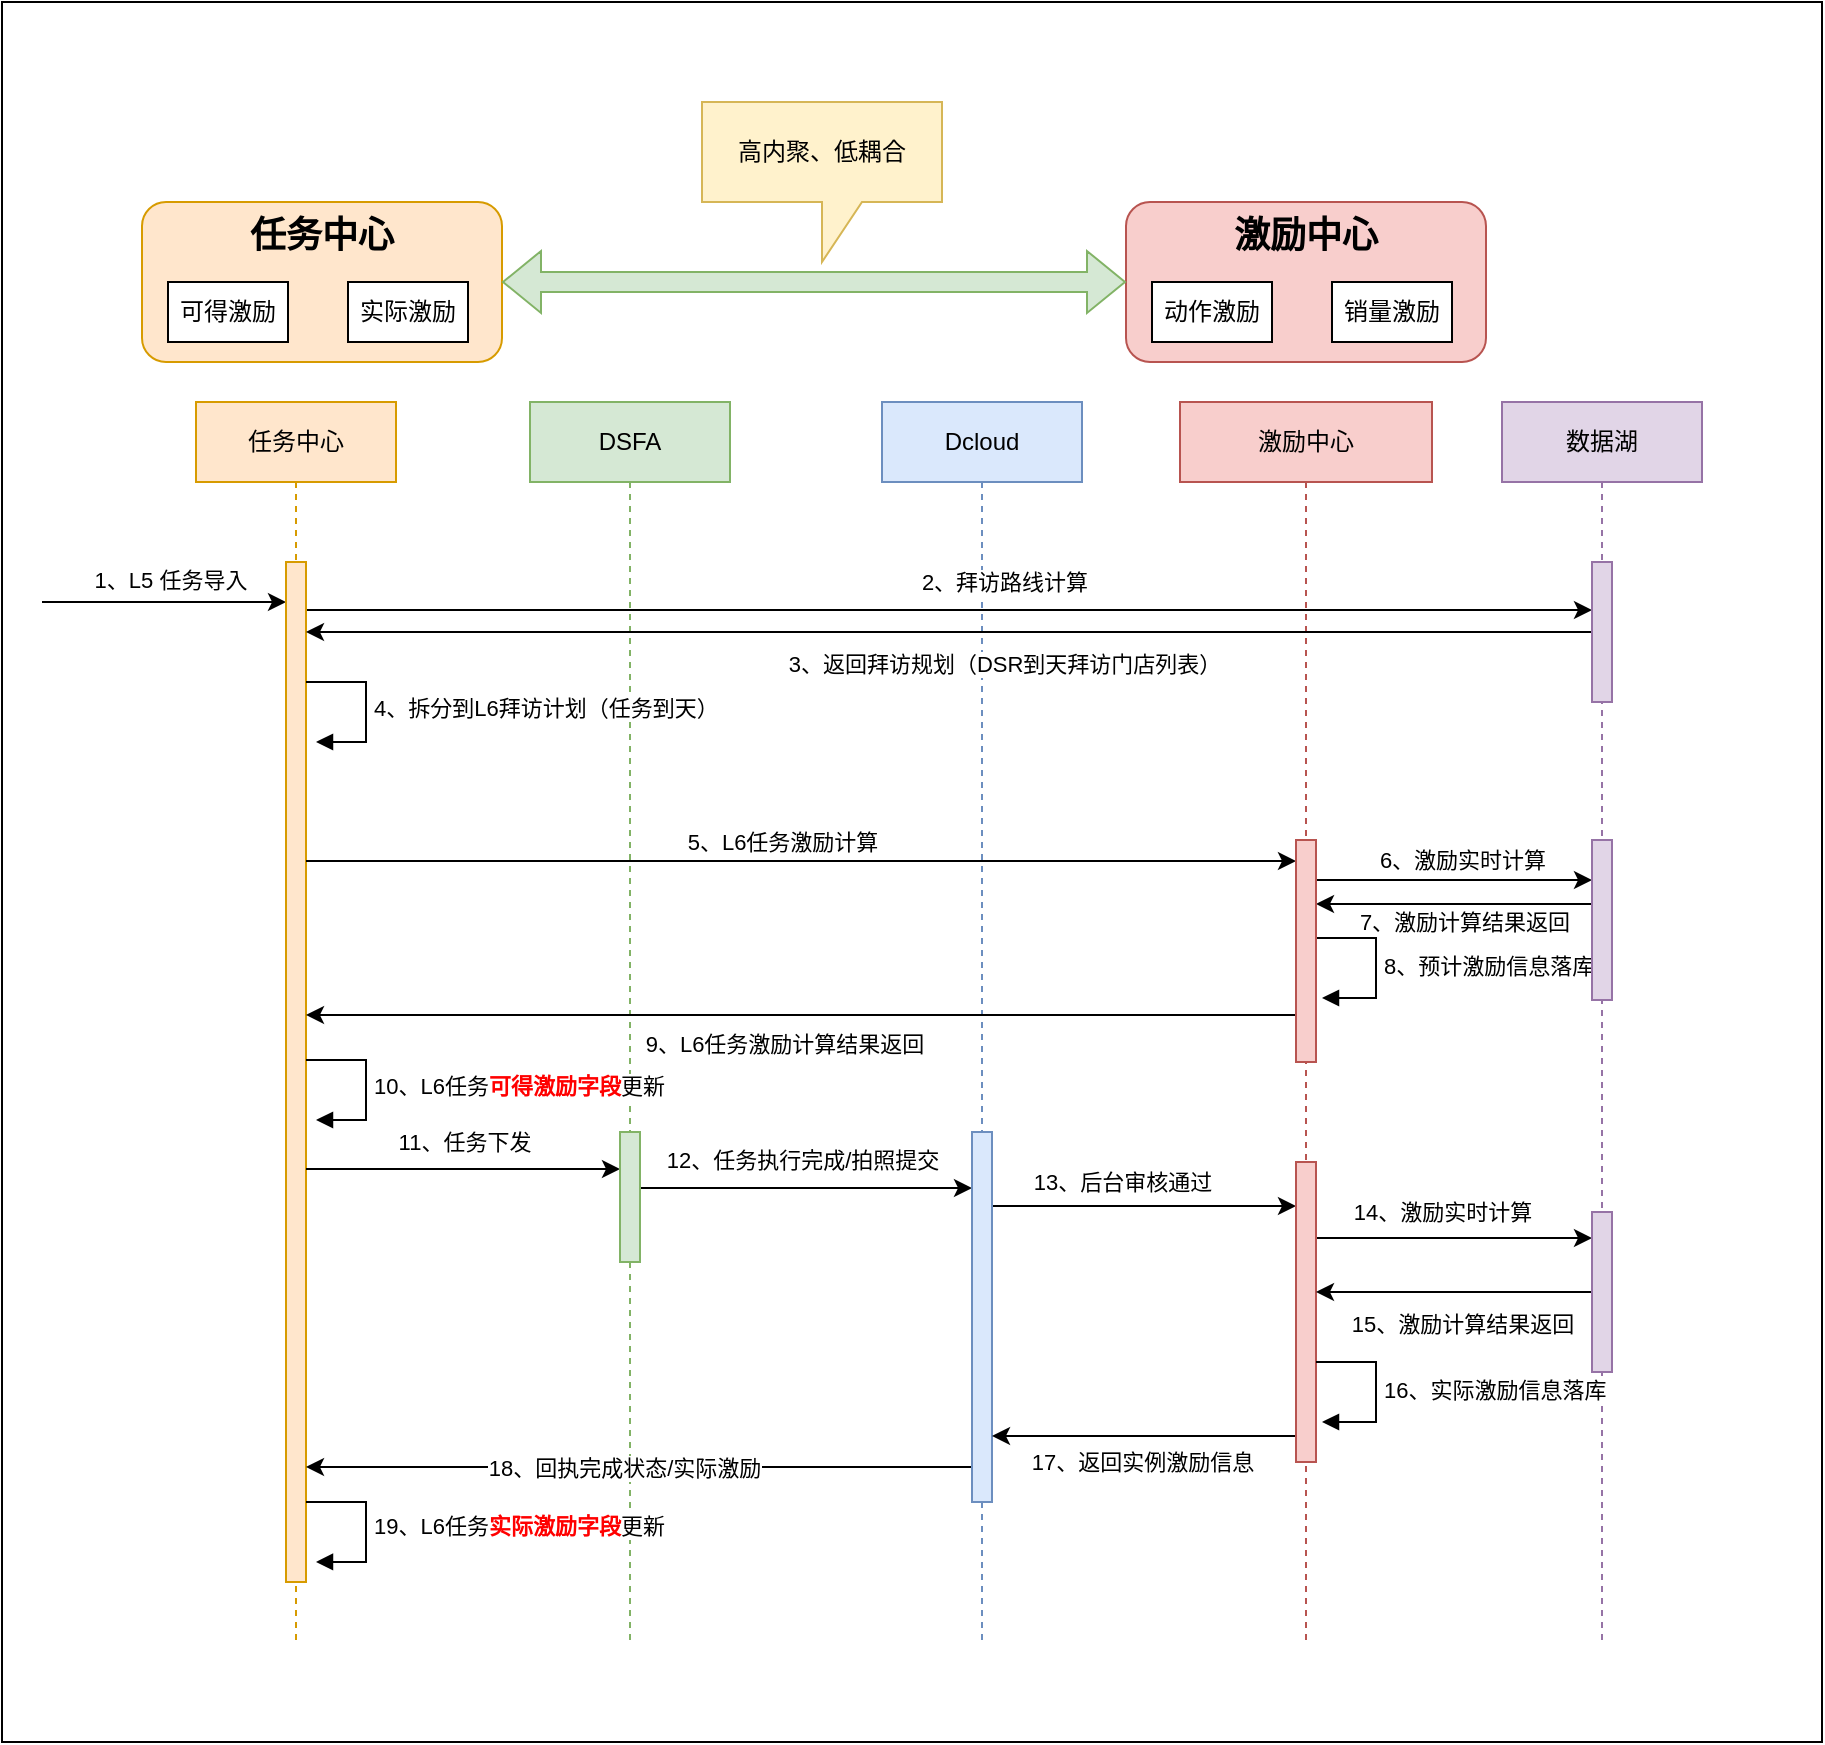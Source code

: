 <mxfile version="25.0.3">
  <diagram name="第 1 页" id="QtLcYjfqMq8RCf72X1yj">
    <mxGraphModel dx="1578" dy="2141" grid="1" gridSize="10" guides="1" tooltips="1" connect="1" arrows="1" fold="1" page="1" pageScale="1" pageWidth="827" pageHeight="1169" math="0" shadow="0">
      <root>
        <mxCell id="0" />
        <mxCell id="1" parent="0" />
        <mxCell id="hBJYv0mAiT1ot96n30vC-152" value="" style="rounded=0;whiteSpace=wrap;html=1;" vertex="1" parent="1">
          <mxGeometry x="150" y="-100" width="910" height="870" as="geometry" />
        </mxCell>
        <mxCell id="hBJYv0mAiT1ot96n30vC-143" value="" style="group" vertex="1" connectable="0" parent="1">
          <mxGeometry x="247" y="100" width="753" height="620" as="geometry" />
        </mxCell>
        <mxCell id="hBJYv0mAiT1ot96n30vC-29" value="数据湖" style="shape=umlLifeline;perimeter=lifelinePerimeter;whiteSpace=wrap;html=1;container=1;dropTarget=0;collapsible=0;recursiveResize=0;outlineConnect=0;portConstraint=eastwest;newEdgeStyle={&quot;curved&quot;:0,&quot;rounded&quot;:0};movable=1;resizable=1;rotatable=1;deletable=1;editable=1;locked=0;connectable=1;fillColor=#e1d5e7;strokeColor=#9673a6;" vertex="1" parent="hBJYv0mAiT1ot96n30vC-143">
          <mxGeometry x="653" width="100" height="620" as="geometry" />
        </mxCell>
        <mxCell id="hBJYv0mAiT1ot96n30vC-30" value="激励中心" style="shape=umlLifeline;perimeter=lifelinePerimeter;whiteSpace=wrap;html=1;container=1;dropTarget=0;collapsible=0;recursiveResize=0;outlineConnect=0;portConstraint=eastwest;newEdgeStyle={&quot;curved&quot;:0,&quot;rounded&quot;:0};movable=1;resizable=1;rotatable=1;deletable=1;editable=1;locked=0;connectable=1;fillColor=#f8cecc;strokeColor=#b85450;" vertex="1" parent="hBJYv0mAiT1ot96n30vC-143">
          <mxGeometry x="492" width="126" height="620" as="geometry" />
        </mxCell>
        <mxCell id="hBJYv0mAiT1ot96n30vC-31" value="任务中心" style="shape=umlLifeline;perimeter=lifelinePerimeter;whiteSpace=wrap;html=1;container=1;dropTarget=0;collapsible=0;recursiveResize=0;outlineConnect=0;portConstraint=eastwest;newEdgeStyle={&quot;curved&quot;:0,&quot;rounded&quot;:0};movable=1;resizable=1;rotatable=1;deletable=1;editable=1;locked=0;connectable=1;fillColor=#ffe6cc;strokeColor=#d79b00;" vertex="1" parent="hBJYv0mAiT1ot96n30vC-143">
          <mxGeometry width="100" height="620" as="geometry" />
        </mxCell>
        <mxCell id="hBJYv0mAiT1ot96n30vC-57" value="DSFA" style="shape=umlLifeline;perimeter=lifelinePerimeter;whiteSpace=wrap;html=1;container=1;dropTarget=0;collapsible=0;recursiveResize=0;outlineConnect=0;portConstraint=eastwest;newEdgeStyle={&quot;curved&quot;:0,&quot;rounded&quot;:0};movable=1;resizable=1;rotatable=1;deletable=1;editable=1;locked=0;connectable=1;fillColor=#d5e8d4;strokeColor=#82b366;" vertex="1" parent="hBJYv0mAiT1ot96n30vC-143">
          <mxGeometry x="167" width="100" height="620" as="geometry" />
        </mxCell>
        <mxCell id="hBJYv0mAiT1ot96n30vC-97" value="Dcloud" style="shape=umlLifeline;perimeter=lifelinePerimeter;whiteSpace=wrap;html=1;container=1;dropTarget=0;collapsible=0;recursiveResize=0;outlineConnect=0;portConstraint=eastwest;newEdgeStyle={&quot;curved&quot;:0,&quot;rounded&quot;:0};movable=1;resizable=1;rotatable=1;deletable=1;editable=1;locked=0;connectable=1;fillColor=#dae8fc;strokeColor=#6c8ebf;" vertex="1" parent="hBJYv0mAiT1ot96n30vC-143">
          <mxGeometry x="343" width="100" height="620" as="geometry" />
        </mxCell>
        <mxCell id="hBJYv0mAiT1ot96n30vC-43" value="" style="edgeStyle=orthogonalEdgeStyle;rounded=0;orthogonalLoop=1;jettySize=auto;html=1;curved=0;movable=1;resizable=1;rotatable=1;deletable=1;editable=1;locked=0;connectable=1;" edge="1" parent="1">
          <mxGeometry relative="1" as="geometry">
            <mxPoint x="170" y="200" as="sourcePoint" />
            <mxPoint x="292" y="200" as="targetPoint" />
          </mxGeometry>
        </mxCell>
        <mxCell id="hBJYv0mAiT1ot96n30vC-44" value="1、L5 任务导入" style="edgeLabel;html=1;align=center;verticalAlign=middle;resizable=1;points=[];movable=1;rotatable=1;deletable=1;editable=1;locked=0;connectable=1;" vertex="1" connectable="0" parent="hBJYv0mAiT1ot96n30vC-43">
          <mxGeometry x="-0.193" y="1" relative="1" as="geometry">
            <mxPoint x="15" y="-10" as="offset" />
          </mxGeometry>
        </mxCell>
        <mxCell id="hBJYv0mAiT1ot96n30vC-99" value="" style="edgeStyle=orthogonalEdgeStyle;rounded=0;orthogonalLoop=1;jettySize=auto;html=1;curved=0;movable=1;resizable=1;rotatable=1;deletable=1;editable=1;locked=0;connectable=1;" edge="1" parent="1">
          <mxGeometry relative="1" as="geometry">
            <mxPoint x="302" y="204" as="sourcePoint" />
            <mxPoint x="945" y="204" as="targetPoint" />
          </mxGeometry>
        </mxCell>
        <mxCell id="hBJYv0mAiT1ot96n30vC-100" value="2、拜访路线计算" style="edgeLabel;html=1;align=center;verticalAlign=middle;resizable=1;points=[];movable=1;rotatable=1;deletable=1;editable=1;locked=0;connectable=1;" vertex="1" connectable="0" parent="hBJYv0mAiT1ot96n30vC-99">
          <mxGeometry x="0.084" y="1" relative="1" as="geometry">
            <mxPoint y="-13" as="offset" />
          </mxGeometry>
        </mxCell>
        <mxCell id="hBJYv0mAiT1ot96n30vC-42" value="" style="html=1;points=[[0,0,0,0,5],[0,1,0,0,-5],[1,0,0,0,5],[1,1,0,0,-5]];perimeter=orthogonalPerimeter;outlineConnect=0;targetShapes=umlLifeline;portConstraint=eastwest;newEdgeStyle={&quot;curved&quot;:0,&quot;rounded&quot;:0};movable=1;resizable=1;rotatable=1;deletable=1;editable=1;locked=0;connectable=1;fillColor=#ffe6cc;strokeColor=#d79b00;" vertex="1" parent="1">
          <mxGeometry x="292" y="180" width="10" height="510" as="geometry" />
        </mxCell>
        <mxCell id="hBJYv0mAiT1ot96n30vC-107" value="" style="edgeStyle=orthogonalEdgeStyle;rounded=0;orthogonalLoop=1;jettySize=auto;html=1;curved=0;movable=1;resizable=1;rotatable=1;deletable=1;editable=1;locked=0;connectable=1;" edge="1" parent="1">
          <mxGeometry relative="1" as="geometry">
            <mxPoint x="807" y="339" as="sourcePoint" />
            <mxPoint x="945" y="339" as="targetPoint" />
          </mxGeometry>
        </mxCell>
        <mxCell id="hBJYv0mAiT1ot96n30vC-108" value="6、激励实时计算" style="edgeLabel;html=1;align=center;verticalAlign=middle;resizable=1;points=[];movable=1;rotatable=1;deletable=1;editable=1;locked=0;connectable=1;" vertex="1" connectable="0" parent="hBJYv0mAiT1ot96n30vC-107">
          <mxGeometry x="-0.012" y="-1" relative="1" as="geometry">
            <mxPoint x="5" y="-11" as="offset" />
          </mxGeometry>
        </mxCell>
        <mxCell id="hBJYv0mAiT1ot96n30vC-72" value="8、预计激励信息落库" style="html=1;align=left;spacingLeft=2;endArrow=block;rounded=0;edgeStyle=orthogonalEdgeStyle;curved=0;rounded=0;movable=1;resizable=1;rotatable=1;deletable=1;editable=1;locked=0;connectable=1;" edge="1" parent="1">
          <mxGeometry x="-0.003" relative="1" as="geometry">
            <mxPoint x="807" y="368" as="sourcePoint" />
            <Array as="points">
              <mxPoint x="837" y="398" />
            </Array>
            <mxPoint x="810" y="398" as="targetPoint" />
            <mxPoint as="offset" />
          </mxGeometry>
        </mxCell>
        <mxCell id="hBJYv0mAiT1ot96n30vC-74" value="10、L6任务&lt;b&gt;&lt;font color=&quot;#ff0000&quot;&gt;可得激励字段&lt;/font&gt;&lt;/b&gt;更新" style="html=1;align=left;spacingLeft=2;endArrow=block;rounded=0;edgeStyle=orthogonalEdgeStyle;curved=0;rounded=0;movable=1;resizable=1;rotatable=1;deletable=1;editable=1;locked=0;connectable=1;" edge="1" parent="1">
          <mxGeometry x="-0.003" relative="1" as="geometry">
            <mxPoint x="302" y="429" as="sourcePoint" />
            <Array as="points">
              <mxPoint x="332" y="459" />
            </Array>
            <mxPoint x="307.0" y="459.0" as="targetPoint" />
            <mxPoint as="offset" />
          </mxGeometry>
        </mxCell>
        <mxCell id="hBJYv0mAiT1ot96n30vC-102" value="" style="edgeStyle=orthogonalEdgeStyle;rounded=0;orthogonalLoop=1;jettySize=auto;html=1;curved=0;movable=1;resizable=1;rotatable=1;deletable=1;editable=1;locked=0;connectable=1;" edge="1" parent="1" source="hBJYv0mAiT1ot96n30vC-77">
          <mxGeometry relative="1" as="geometry">
            <mxPoint x="302" y="215" as="targetPoint" />
          </mxGeometry>
        </mxCell>
        <mxCell id="hBJYv0mAiT1ot96n30vC-103" value="3、返回拜访规划（DSR到天拜访门店列表）" style="edgeLabel;html=1;align=center;verticalAlign=middle;resizable=1;points=[];movable=1;rotatable=1;deletable=1;editable=1;locked=0;connectable=1;" vertex="1" connectable="0" parent="hBJYv0mAiT1ot96n30vC-102">
          <mxGeometry x="0.032" y="-1" relative="1" as="geometry">
            <mxPoint x="37" y="16" as="offset" />
          </mxGeometry>
        </mxCell>
        <mxCell id="hBJYv0mAiT1ot96n30vC-77" value="" style="html=1;points=[[0,0,0,0,5],[0,1,0,0,-5],[1,0,0,0,5],[1,1,0,0,-5]];perimeter=orthogonalPerimeter;outlineConnect=0;targetShapes=umlLifeline;portConstraint=eastwest;newEdgeStyle={&quot;curved&quot;:0,&quot;rounded&quot;:0};movable=1;resizable=1;rotatable=1;deletable=1;editable=1;locked=0;connectable=1;fillColor=#e1d5e7;strokeColor=#9673a6;" vertex="1" parent="1">
          <mxGeometry x="945" y="180" width="10" height="70" as="geometry" />
        </mxCell>
        <mxCell id="hBJYv0mAiT1ot96n30vC-83" value="4、拆分到L6拜访计划（任务到天）" style="html=1;align=left;spacingLeft=2;endArrow=block;rounded=0;edgeStyle=orthogonalEdgeStyle;curved=0;rounded=0;movable=1;resizable=1;rotatable=1;deletable=1;editable=1;locked=0;connectable=1;" edge="1" parent="1">
          <mxGeometry relative="1" as="geometry">
            <mxPoint x="302" y="240" as="sourcePoint" />
            <Array as="points">
              <mxPoint x="332" y="270" />
            </Array>
            <mxPoint x="307.0" y="270.0" as="targetPoint" />
          </mxGeometry>
        </mxCell>
        <mxCell id="hBJYv0mAiT1ot96n30vC-90" value="" style="edgeStyle=orthogonalEdgeStyle;rounded=0;orthogonalLoop=1;jettySize=auto;html=1;curved=0;movable=1;resizable=1;rotatable=1;deletable=1;editable=1;locked=0;connectable=1;" edge="1" parent="1">
          <mxGeometry relative="1" as="geometry">
            <mxPoint x="302" y="483.5" as="sourcePoint" />
            <mxPoint x="459" y="483.5" as="targetPoint" />
          </mxGeometry>
        </mxCell>
        <mxCell id="hBJYv0mAiT1ot96n30vC-91" value="11、任务下发" style="edgeLabel;html=1;align=center;verticalAlign=middle;resizable=1;points=[];movable=1;rotatable=1;deletable=1;editable=1;locked=0;connectable=1;" vertex="1" connectable="0" parent="hBJYv0mAiT1ot96n30vC-90">
          <mxGeometry x="-0.18" y="1" relative="1" as="geometry">
            <mxPoint x="14" y="-13" as="offset" />
          </mxGeometry>
        </mxCell>
        <mxCell id="hBJYv0mAiT1ot96n30vC-116" value="" style="edgeStyle=orthogonalEdgeStyle;rounded=0;orthogonalLoop=1;jettySize=auto;html=1;curved=0;movable=1;resizable=1;rotatable=1;deletable=1;editable=1;locked=0;connectable=1;" edge="1" parent="1">
          <mxGeometry relative="1" as="geometry">
            <mxPoint x="302" y="329.5" as="sourcePoint" />
            <mxPoint x="797" y="329.5" as="targetPoint" />
          </mxGeometry>
        </mxCell>
        <mxCell id="hBJYv0mAiT1ot96n30vC-117" value="5、L6任务激励计算" style="edgeLabel;html=1;align=center;verticalAlign=middle;resizable=1;points=[];movable=1;rotatable=1;deletable=1;editable=1;locked=0;connectable=1;" vertex="1" connectable="0" parent="hBJYv0mAiT1ot96n30vC-116">
          <mxGeometry x="-0.058" y="2" relative="1" as="geometry">
            <mxPoint x="5" y="-8" as="offset" />
          </mxGeometry>
        </mxCell>
        <mxCell id="hBJYv0mAiT1ot96n30vC-122" value="" style="edgeStyle=orthogonalEdgeStyle;rounded=0;orthogonalLoop=1;jettySize=auto;html=1;curved=0;movable=1;resizable=1;rotatable=1;deletable=1;editable=1;locked=0;connectable=1;" edge="1" parent="1">
          <mxGeometry relative="1" as="geometry">
            <mxPoint x="469" y="493" as="sourcePoint" />
            <mxPoint x="635" y="493" as="targetPoint" />
          </mxGeometry>
        </mxCell>
        <mxCell id="hBJYv0mAiT1ot96n30vC-123" value="12、任务执行完成/拍照提交" style="edgeLabel;html=1;align=center;verticalAlign=middle;resizable=1;points=[];movable=1;rotatable=1;deletable=1;editable=1;locked=0;connectable=1;" vertex="1" connectable="0" parent="hBJYv0mAiT1ot96n30vC-122">
          <mxGeometry x="-0.123" y="-1" relative="1" as="geometry">
            <mxPoint x="8" y="-15" as="offset" />
          </mxGeometry>
        </mxCell>
        <mxCell id="hBJYv0mAiT1ot96n30vC-89" value="" style="html=1;points=[[0,0,0,0,5],[0,1,0,0,-5],[1,0,0,0,5],[1,1,0,0,-5]];perimeter=orthogonalPerimeter;outlineConnect=0;targetShapes=umlLifeline;portConstraint=eastwest;newEdgeStyle={&quot;curved&quot;:0,&quot;rounded&quot;:0};movable=1;resizable=1;rotatable=1;deletable=1;editable=1;locked=0;connectable=1;fillColor=#d5e8d4;strokeColor=#82b366;" vertex="1" parent="1">
          <mxGeometry x="459" y="465" width="10" height="65" as="geometry" />
        </mxCell>
        <mxCell id="hBJYv0mAiT1ot96n30vC-109" style="edgeStyle=orthogonalEdgeStyle;rounded=0;orthogonalLoop=1;jettySize=auto;html=1;curved=0;movable=1;resizable=1;rotatable=1;deletable=1;editable=1;locked=0;connectable=1;" edge="1" parent="1">
          <mxGeometry relative="1" as="geometry">
            <mxPoint x="945" y="351" as="sourcePoint" />
            <mxPoint x="807" y="351" as="targetPoint" />
          </mxGeometry>
        </mxCell>
        <mxCell id="hBJYv0mAiT1ot96n30vC-110" value="7、激励计算结果返回" style="edgeLabel;html=1;align=center;verticalAlign=middle;resizable=1;points=[];movable=1;rotatable=1;deletable=1;editable=1;locked=0;connectable=1;" vertex="1" connectable="0" parent="hBJYv0mAiT1ot96n30vC-109">
          <mxGeometry x="0.372" y="1" relative="1" as="geometry">
            <mxPoint x="30" y="8" as="offset" />
          </mxGeometry>
        </mxCell>
        <mxCell id="hBJYv0mAiT1ot96n30vC-106" value="" style="html=1;points=[[0,0,0,0,5],[0,1,0,0,-5],[1,0,0,0,5],[1,1,0,0,-5]];perimeter=orthogonalPerimeter;outlineConnect=0;targetShapes=umlLifeline;portConstraint=eastwest;newEdgeStyle={&quot;curved&quot;:0,&quot;rounded&quot;:0};movable=1;resizable=1;rotatable=1;deletable=1;editable=1;locked=0;connectable=1;fillColor=#e1d5e7;strokeColor=#9673a6;" vertex="1" parent="1">
          <mxGeometry x="945" y="319" width="10" height="80" as="geometry" />
        </mxCell>
        <mxCell id="hBJYv0mAiT1ot96n30vC-119" value="" style="edgeStyle=orthogonalEdgeStyle;rounded=0;orthogonalLoop=1;jettySize=auto;html=1;curved=0;movable=1;resizable=1;rotatable=1;deletable=1;editable=1;locked=0;connectable=1;" edge="1" parent="1">
          <mxGeometry relative="1" as="geometry">
            <mxPoint x="797" y="406.5" as="sourcePoint" />
            <mxPoint x="302" y="406.5" as="targetPoint" />
          </mxGeometry>
        </mxCell>
        <mxCell id="hBJYv0mAiT1ot96n30vC-120" value="9、L6任务激励计算结果返回" style="edgeLabel;html=1;align=center;verticalAlign=middle;resizable=1;points=[];movable=1;rotatable=1;deletable=1;editable=1;locked=0;connectable=1;" vertex="1" connectable="0" parent="hBJYv0mAiT1ot96n30vC-119">
          <mxGeometry x="0.129" y="-1" relative="1" as="geometry">
            <mxPoint x="23" y="15" as="offset" />
          </mxGeometry>
        </mxCell>
        <mxCell id="hBJYv0mAiT1ot96n30vC-115" value="" style="html=1;points=[[0,0,0,0,5],[0,1,0,0,-5],[1,0,0,0,5],[1,1,0,0,-5]];perimeter=orthogonalPerimeter;outlineConnect=0;targetShapes=umlLifeline;portConstraint=eastwest;newEdgeStyle={&quot;curved&quot;:0,&quot;rounded&quot;:0};movable=1;resizable=1;rotatable=1;deletable=1;editable=1;locked=0;connectable=1;fillColor=#f8cecc;strokeColor=#b85450;" vertex="1" parent="1">
          <mxGeometry x="797" y="319" width="10" height="111" as="geometry" />
        </mxCell>
        <mxCell id="hBJYv0mAiT1ot96n30vC-125" value="" style="edgeStyle=orthogonalEdgeStyle;rounded=0;orthogonalLoop=1;jettySize=auto;html=1;curved=0;movable=1;resizable=1;rotatable=1;deletable=1;editable=1;locked=0;connectable=1;" edge="1" parent="1">
          <mxGeometry relative="1" as="geometry">
            <mxPoint x="645" y="502" as="sourcePoint" />
            <mxPoint x="797" y="502" as="targetPoint" />
          </mxGeometry>
        </mxCell>
        <mxCell id="hBJYv0mAiT1ot96n30vC-126" value="13、后台审核通过" style="edgeLabel;html=1;align=center;verticalAlign=middle;resizable=1;points=[];movable=1;rotatable=1;deletable=1;editable=1;locked=0;connectable=1;" vertex="1" connectable="0" parent="hBJYv0mAiT1ot96n30vC-125">
          <mxGeometry x="-0.195" y="1" relative="1" as="geometry">
            <mxPoint x="4" y="-11" as="offset" />
          </mxGeometry>
        </mxCell>
        <mxCell id="hBJYv0mAiT1ot96n30vC-140" value="" style="edgeStyle=orthogonalEdgeStyle;rounded=0;orthogonalLoop=1;jettySize=auto;html=1;curved=0;movable=1;resizable=1;rotatable=1;deletable=1;editable=1;locked=0;connectable=1;" edge="1" parent="1">
          <mxGeometry relative="1" as="geometry">
            <mxPoint x="635" y="632.486" as="sourcePoint" />
            <mxPoint x="302" y="632.5" as="targetPoint" />
          </mxGeometry>
        </mxCell>
        <mxCell id="hBJYv0mAiT1ot96n30vC-141" value="18、回执完成状态/实际激励" style="edgeLabel;html=1;align=center;verticalAlign=middle;resizable=1;points=[];movable=1;rotatable=1;deletable=1;editable=1;locked=0;connectable=1;" vertex="1" connectable="0" parent="hBJYv0mAiT1ot96n30vC-140">
          <mxGeometry x="0.045" relative="1" as="geometry">
            <mxPoint as="offset" />
          </mxGeometry>
        </mxCell>
        <mxCell id="hBJYv0mAiT1ot96n30vC-121" value="" style="html=1;points=[[0,0,0,0,5],[0,1,0,0,-5],[1,0,0,0,5],[1,1,0,0,-5]];perimeter=orthogonalPerimeter;outlineConnect=0;targetShapes=umlLifeline;portConstraint=eastwest;newEdgeStyle={&quot;curved&quot;:0,&quot;rounded&quot;:0};movable=1;resizable=1;rotatable=1;deletable=1;editable=1;locked=0;connectable=1;fillColor=#dae8fc;strokeColor=#6c8ebf;" vertex="1" parent="1">
          <mxGeometry x="635" y="465" width="10" height="185" as="geometry" />
        </mxCell>
        <mxCell id="hBJYv0mAiT1ot96n30vC-128" value="" style="edgeStyle=orthogonalEdgeStyle;rounded=0;orthogonalLoop=1;jettySize=auto;html=1;curved=0;movable=1;resizable=1;rotatable=1;deletable=1;editable=1;locked=0;connectable=1;" edge="1" parent="1">
          <mxGeometry relative="1" as="geometry">
            <mxPoint x="807" y="518" as="sourcePoint" />
            <mxPoint x="945" y="518" as="targetPoint" />
          </mxGeometry>
        </mxCell>
        <mxCell id="hBJYv0mAiT1ot96n30vC-132" value="14、激励实时计算" style="edgeLabel;html=1;align=center;verticalAlign=middle;resizable=1;points=[];movable=1;rotatable=1;deletable=1;editable=1;locked=0;connectable=1;" vertex="1" connectable="0" parent="hBJYv0mAiT1ot96n30vC-128">
          <mxGeometry x="-0.208" y="2" relative="1" as="geometry">
            <mxPoint x="8" y="-11" as="offset" />
          </mxGeometry>
        </mxCell>
        <mxCell id="hBJYv0mAiT1ot96n30vC-137" value="" style="edgeStyle=orthogonalEdgeStyle;rounded=0;orthogonalLoop=1;jettySize=auto;html=1;curved=0;movable=1;resizable=1;rotatable=1;deletable=1;editable=1;locked=0;connectable=1;" edge="1" parent="1">
          <mxGeometry relative="1" as="geometry">
            <mxPoint x="797" y="617" as="sourcePoint" />
            <mxPoint x="645" y="617" as="targetPoint" />
          </mxGeometry>
        </mxCell>
        <mxCell id="hBJYv0mAiT1ot96n30vC-138" value="17、返回实例激励信息" style="edgeLabel;html=1;align=center;verticalAlign=middle;resizable=1;points=[];movable=1;rotatable=1;deletable=1;editable=1;locked=0;connectable=1;" vertex="1" connectable="0" parent="hBJYv0mAiT1ot96n30vC-137">
          <mxGeometry x="0.413" y="-2" relative="1" as="geometry">
            <mxPoint x="30" y="15" as="offset" />
          </mxGeometry>
        </mxCell>
        <mxCell id="hBJYv0mAiT1ot96n30vC-124" value="" style="html=1;points=[[0,0,0,0,5],[0,1,0,0,-5],[1,0,0,0,5],[1,1,0,0,-5]];perimeter=orthogonalPerimeter;outlineConnect=0;targetShapes=umlLifeline;portConstraint=eastwest;newEdgeStyle={&quot;curved&quot;:0,&quot;rounded&quot;:0};movable=1;resizable=1;rotatable=1;deletable=1;editable=1;locked=0;connectable=1;fillColor=#f8cecc;strokeColor=#b85450;" vertex="1" parent="1">
          <mxGeometry x="797" y="480" width="10" height="150" as="geometry" />
        </mxCell>
        <mxCell id="hBJYv0mAiT1ot96n30vC-131" value="" style="edgeStyle=orthogonalEdgeStyle;rounded=0;orthogonalLoop=1;jettySize=auto;html=1;curved=0;movable=1;resizable=1;rotatable=1;deletable=1;editable=1;locked=0;connectable=1;" edge="1" parent="1" source="hBJYv0mAiT1ot96n30vC-127">
          <mxGeometry relative="1" as="geometry">
            <mxPoint x="807" y="545" as="targetPoint" />
          </mxGeometry>
        </mxCell>
        <mxCell id="hBJYv0mAiT1ot96n30vC-133" value="15、激励计算结果返回" style="edgeLabel;html=1;align=center;verticalAlign=middle;resizable=1;points=[];movable=1;rotatable=1;deletable=1;editable=1;locked=0;connectable=1;" vertex="1" connectable="0" parent="hBJYv0mAiT1ot96n30vC-131">
          <mxGeometry x="0.335" y="-2" relative="1" as="geometry">
            <mxPoint x="27" y="17" as="offset" />
          </mxGeometry>
        </mxCell>
        <mxCell id="hBJYv0mAiT1ot96n30vC-127" value="" style="html=1;points=[[0,0,0,0,5],[0,1,0,0,-5],[1,0,0,0,5],[1,1,0,0,-5]];perimeter=orthogonalPerimeter;outlineConnect=0;targetShapes=umlLifeline;portConstraint=eastwest;newEdgeStyle={&quot;curved&quot;:0,&quot;rounded&quot;:0};movable=1;resizable=1;rotatable=1;deletable=1;editable=1;locked=0;connectable=1;fillColor=#e1d5e7;strokeColor=#9673a6;" vertex="1" parent="1">
          <mxGeometry x="945" y="505" width="10" height="80" as="geometry" />
        </mxCell>
        <mxCell id="hBJYv0mAiT1ot96n30vC-134" value="16、实际激励信息落库" style="html=1;align=left;spacingLeft=2;endArrow=block;rounded=0;edgeStyle=orthogonalEdgeStyle;curved=0;rounded=0;movable=1;resizable=1;rotatable=1;deletable=1;editable=1;locked=0;connectable=1;" edge="1" parent="1">
          <mxGeometry x="-0.002" relative="1" as="geometry">
            <mxPoint x="807" y="580" as="sourcePoint" />
            <Array as="points">
              <mxPoint x="837" y="610" />
            </Array>
            <mxPoint x="810" y="610" as="targetPoint" />
            <mxPoint as="offset" />
          </mxGeometry>
        </mxCell>
        <mxCell id="hBJYv0mAiT1ot96n30vC-142" value="19、L6任务&lt;font color=&quot;#ff0000&quot;&gt;&lt;b&gt;实际&lt;/b&gt;&lt;/font&gt;&lt;b&gt;&lt;font color=&quot;#ff0000&quot;&gt;激励字段&lt;/font&gt;&lt;/b&gt;更新" style="html=1;align=left;spacingLeft=2;endArrow=block;rounded=0;edgeStyle=orthogonalEdgeStyle;curved=0;rounded=0;movable=1;resizable=1;rotatable=1;deletable=1;editable=1;locked=0;connectable=1;" edge="1" parent="1">
          <mxGeometry x="-0.005" relative="1" as="geometry">
            <mxPoint x="302" y="649.97" as="sourcePoint" />
            <Array as="points">
              <mxPoint x="332" y="679.97" />
            </Array>
            <mxPoint x="307.0" y="679.97" as="targetPoint" />
            <mxPoint as="offset" />
          </mxGeometry>
        </mxCell>
        <mxCell id="hBJYv0mAiT1ot96n30vC-144" value="&lt;font style=&quot;font-size: 18px;&quot;&gt;&lt;b&gt;任务中心&lt;/b&gt;&lt;/font&gt;" style="rounded=1;whiteSpace=wrap;html=1;verticalAlign=top;fillColor=#ffe6cc;strokeColor=#d79b00;" vertex="1" parent="1">
          <mxGeometry x="220" width="180" height="80" as="geometry" />
        </mxCell>
        <mxCell id="hBJYv0mAiT1ot96n30vC-145" value="可得激励" style="rounded=0;whiteSpace=wrap;html=1;" vertex="1" parent="1">
          <mxGeometry x="233" y="40" width="60" height="30" as="geometry" />
        </mxCell>
        <mxCell id="hBJYv0mAiT1ot96n30vC-146" value="实际激励" style="rounded=0;whiteSpace=wrap;html=1;" vertex="1" parent="1">
          <mxGeometry x="323" y="40" width="60" height="30" as="geometry" />
        </mxCell>
        <mxCell id="hBJYv0mAiT1ot96n30vC-147" value="&lt;font style=&quot;font-size: 18px;&quot;&gt;&lt;b&gt;激励中心&lt;/b&gt;&lt;/font&gt;" style="rounded=1;whiteSpace=wrap;html=1;verticalAlign=top;fillColor=#f8cecc;strokeColor=#b85450;" vertex="1" parent="1">
          <mxGeometry x="712" width="180" height="80" as="geometry" />
        </mxCell>
        <mxCell id="hBJYv0mAiT1ot96n30vC-148" value="动作激励" style="rounded=0;whiteSpace=wrap;html=1;" vertex="1" parent="1">
          <mxGeometry x="725" y="40" width="60" height="30" as="geometry" />
        </mxCell>
        <mxCell id="hBJYv0mAiT1ot96n30vC-149" value="销量激励" style="rounded=0;whiteSpace=wrap;html=1;" vertex="1" parent="1">
          <mxGeometry x="815" y="40" width="60" height="30" as="geometry" />
        </mxCell>
        <mxCell id="hBJYv0mAiT1ot96n30vC-150" value="高内聚、低耦合" style="shape=callout;whiteSpace=wrap;html=1;perimeter=calloutPerimeter;fillColor=#fff2cc;strokeColor=#d6b656;" vertex="1" parent="1">
          <mxGeometry x="500" y="-50" width="120" height="80" as="geometry" />
        </mxCell>
        <mxCell id="hBJYv0mAiT1ot96n30vC-151" value="" style="shape=flexArrow;endArrow=classic;startArrow=classic;html=1;rounded=0;entryX=0;entryY=0.5;entryDx=0;entryDy=0;fillColor=#d5e8d4;strokeColor=#82b366;" edge="1" parent="1" source="hBJYv0mAiT1ot96n30vC-144" target="hBJYv0mAiT1ot96n30vC-147">
          <mxGeometry width="100" height="100" relative="1" as="geometry">
            <mxPoint x="500" y="80" as="sourcePoint" />
            <mxPoint x="600" y="-20" as="targetPoint" />
          </mxGeometry>
        </mxCell>
      </root>
    </mxGraphModel>
  </diagram>
</mxfile>
